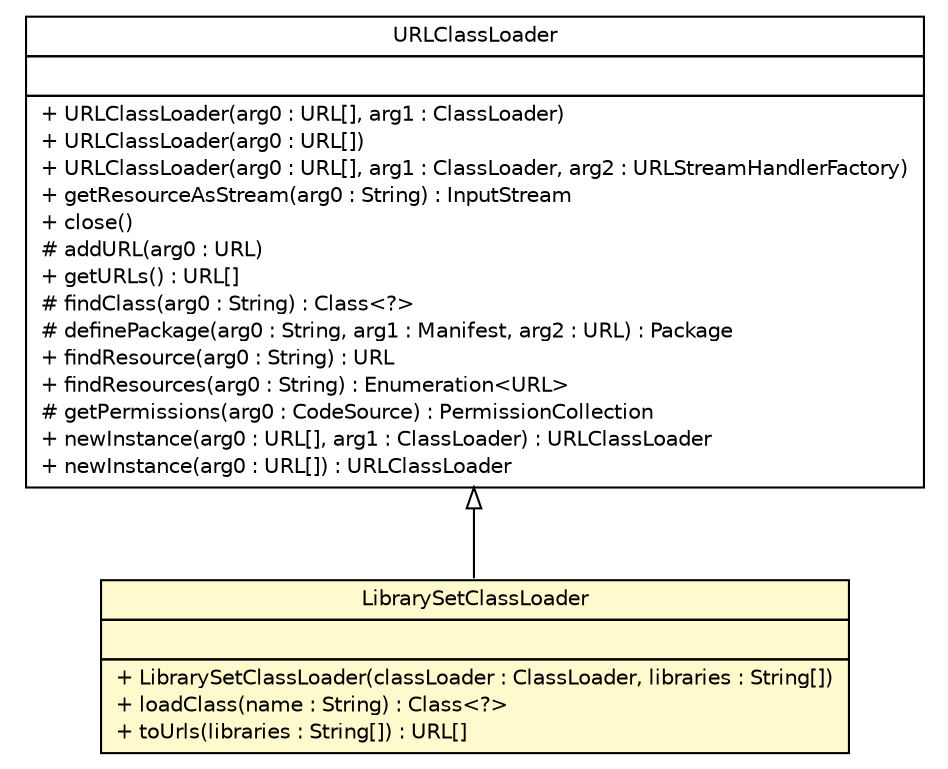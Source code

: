 #!/usr/local/bin/dot
#
# Class diagram 
# Generated by UMLGraph version R5_6-24-gf6e263 (http://www.umlgraph.org/)
#

digraph G {
	edge [fontname="Helvetica",fontsize=10,labelfontname="Helvetica",labelfontsize=10];
	node [fontname="Helvetica",fontsize=10,shape=plaintext];
	nodesep=0.25;
	ranksep=0.5;
	// top.infra.test.classloader.multi.LibrarySetClassLoader
	c86 [label=<<table title="top.infra.test.classloader.multi.LibrarySetClassLoader" border="0" cellborder="1" cellspacing="0" cellpadding="2" port="p" bgcolor="lemonChiffon" href="./LibrarySetClassLoader.html">
		<tr><td><table border="0" cellspacing="0" cellpadding="1">
<tr><td align="center" balign="center"> LibrarySetClassLoader </td></tr>
		</table></td></tr>
		<tr><td><table border="0" cellspacing="0" cellpadding="1">
<tr><td align="left" balign="left">  </td></tr>
		</table></td></tr>
		<tr><td><table border="0" cellspacing="0" cellpadding="1">
<tr><td align="left" balign="left"> + LibrarySetClassLoader(classLoader : ClassLoader, libraries : String[]) </td></tr>
<tr><td align="left" balign="left"> + loadClass(name : String) : Class&lt;?&gt; </td></tr>
<tr><td align="left" balign="left"> + toUrls(libraries : String[]) : URL[] </td></tr>
		</table></td></tr>
		</table>>, URL="./LibrarySetClassLoader.html", fontname="Helvetica", fontcolor="black", fontsize=10.0];
	//top.infra.test.classloader.multi.LibrarySetClassLoader extends java.net.URLClassLoader
	c92:p -> c86:p [dir=back,arrowtail=empty];
	// java.net.URLClassLoader
	c92 [label=<<table title="java.net.URLClassLoader" border="0" cellborder="1" cellspacing="0" cellpadding="2" port="p" href="http://java.sun.com/j2se/1.4.2/docs/api/java/net/URLClassLoader.html">
		<tr><td><table border="0" cellspacing="0" cellpadding="1">
<tr><td align="center" balign="center"> URLClassLoader </td></tr>
		</table></td></tr>
		<tr><td><table border="0" cellspacing="0" cellpadding="1">
<tr><td align="left" balign="left">  </td></tr>
		</table></td></tr>
		<tr><td><table border="0" cellspacing="0" cellpadding="1">
<tr><td align="left" balign="left"> + URLClassLoader(arg0 : URL[], arg1 : ClassLoader) </td></tr>
<tr><td align="left" balign="left"> + URLClassLoader(arg0 : URL[]) </td></tr>
<tr><td align="left" balign="left"> + URLClassLoader(arg0 : URL[], arg1 : ClassLoader, arg2 : URLStreamHandlerFactory) </td></tr>
<tr><td align="left" balign="left"> + getResourceAsStream(arg0 : String) : InputStream </td></tr>
<tr><td align="left" balign="left"> + close() </td></tr>
<tr><td align="left" balign="left"> # addURL(arg0 : URL) </td></tr>
<tr><td align="left" balign="left"> + getURLs() : URL[] </td></tr>
<tr><td align="left" balign="left"> # findClass(arg0 : String) : Class&lt;?&gt; </td></tr>
<tr><td align="left" balign="left"> # definePackage(arg0 : String, arg1 : Manifest, arg2 : URL) : Package </td></tr>
<tr><td align="left" balign="left"> + findResource(arg0 : String) : URL </td></tr>
<tr><td align="left" balign="left"> + findResources(arg0 : String) : Enumeration&lt;URL&gt; </td></tr>
<tr><td align="left" balign="left"> # getPermissions(arg0 : CodeSource) : PermissionCollection </td></tr>
<tr><td align="left" balign="left"> + newInstance(arg0 : URL[], arg1 : ClassLoader) : URLClassLoader </td></tr>
<tr><td align="left" balign="left"> + newInstance(arg0 : URL[]) : URLClassLoader </td></tr>
		</table></td></tr>
		</table>>, URL="http://java.sun.com/j2se/1.4.2/docs/api/java/net/URLClassLoader.html", fontname="Helvetica", fontcolor="black", fontsize=10.0];
}

